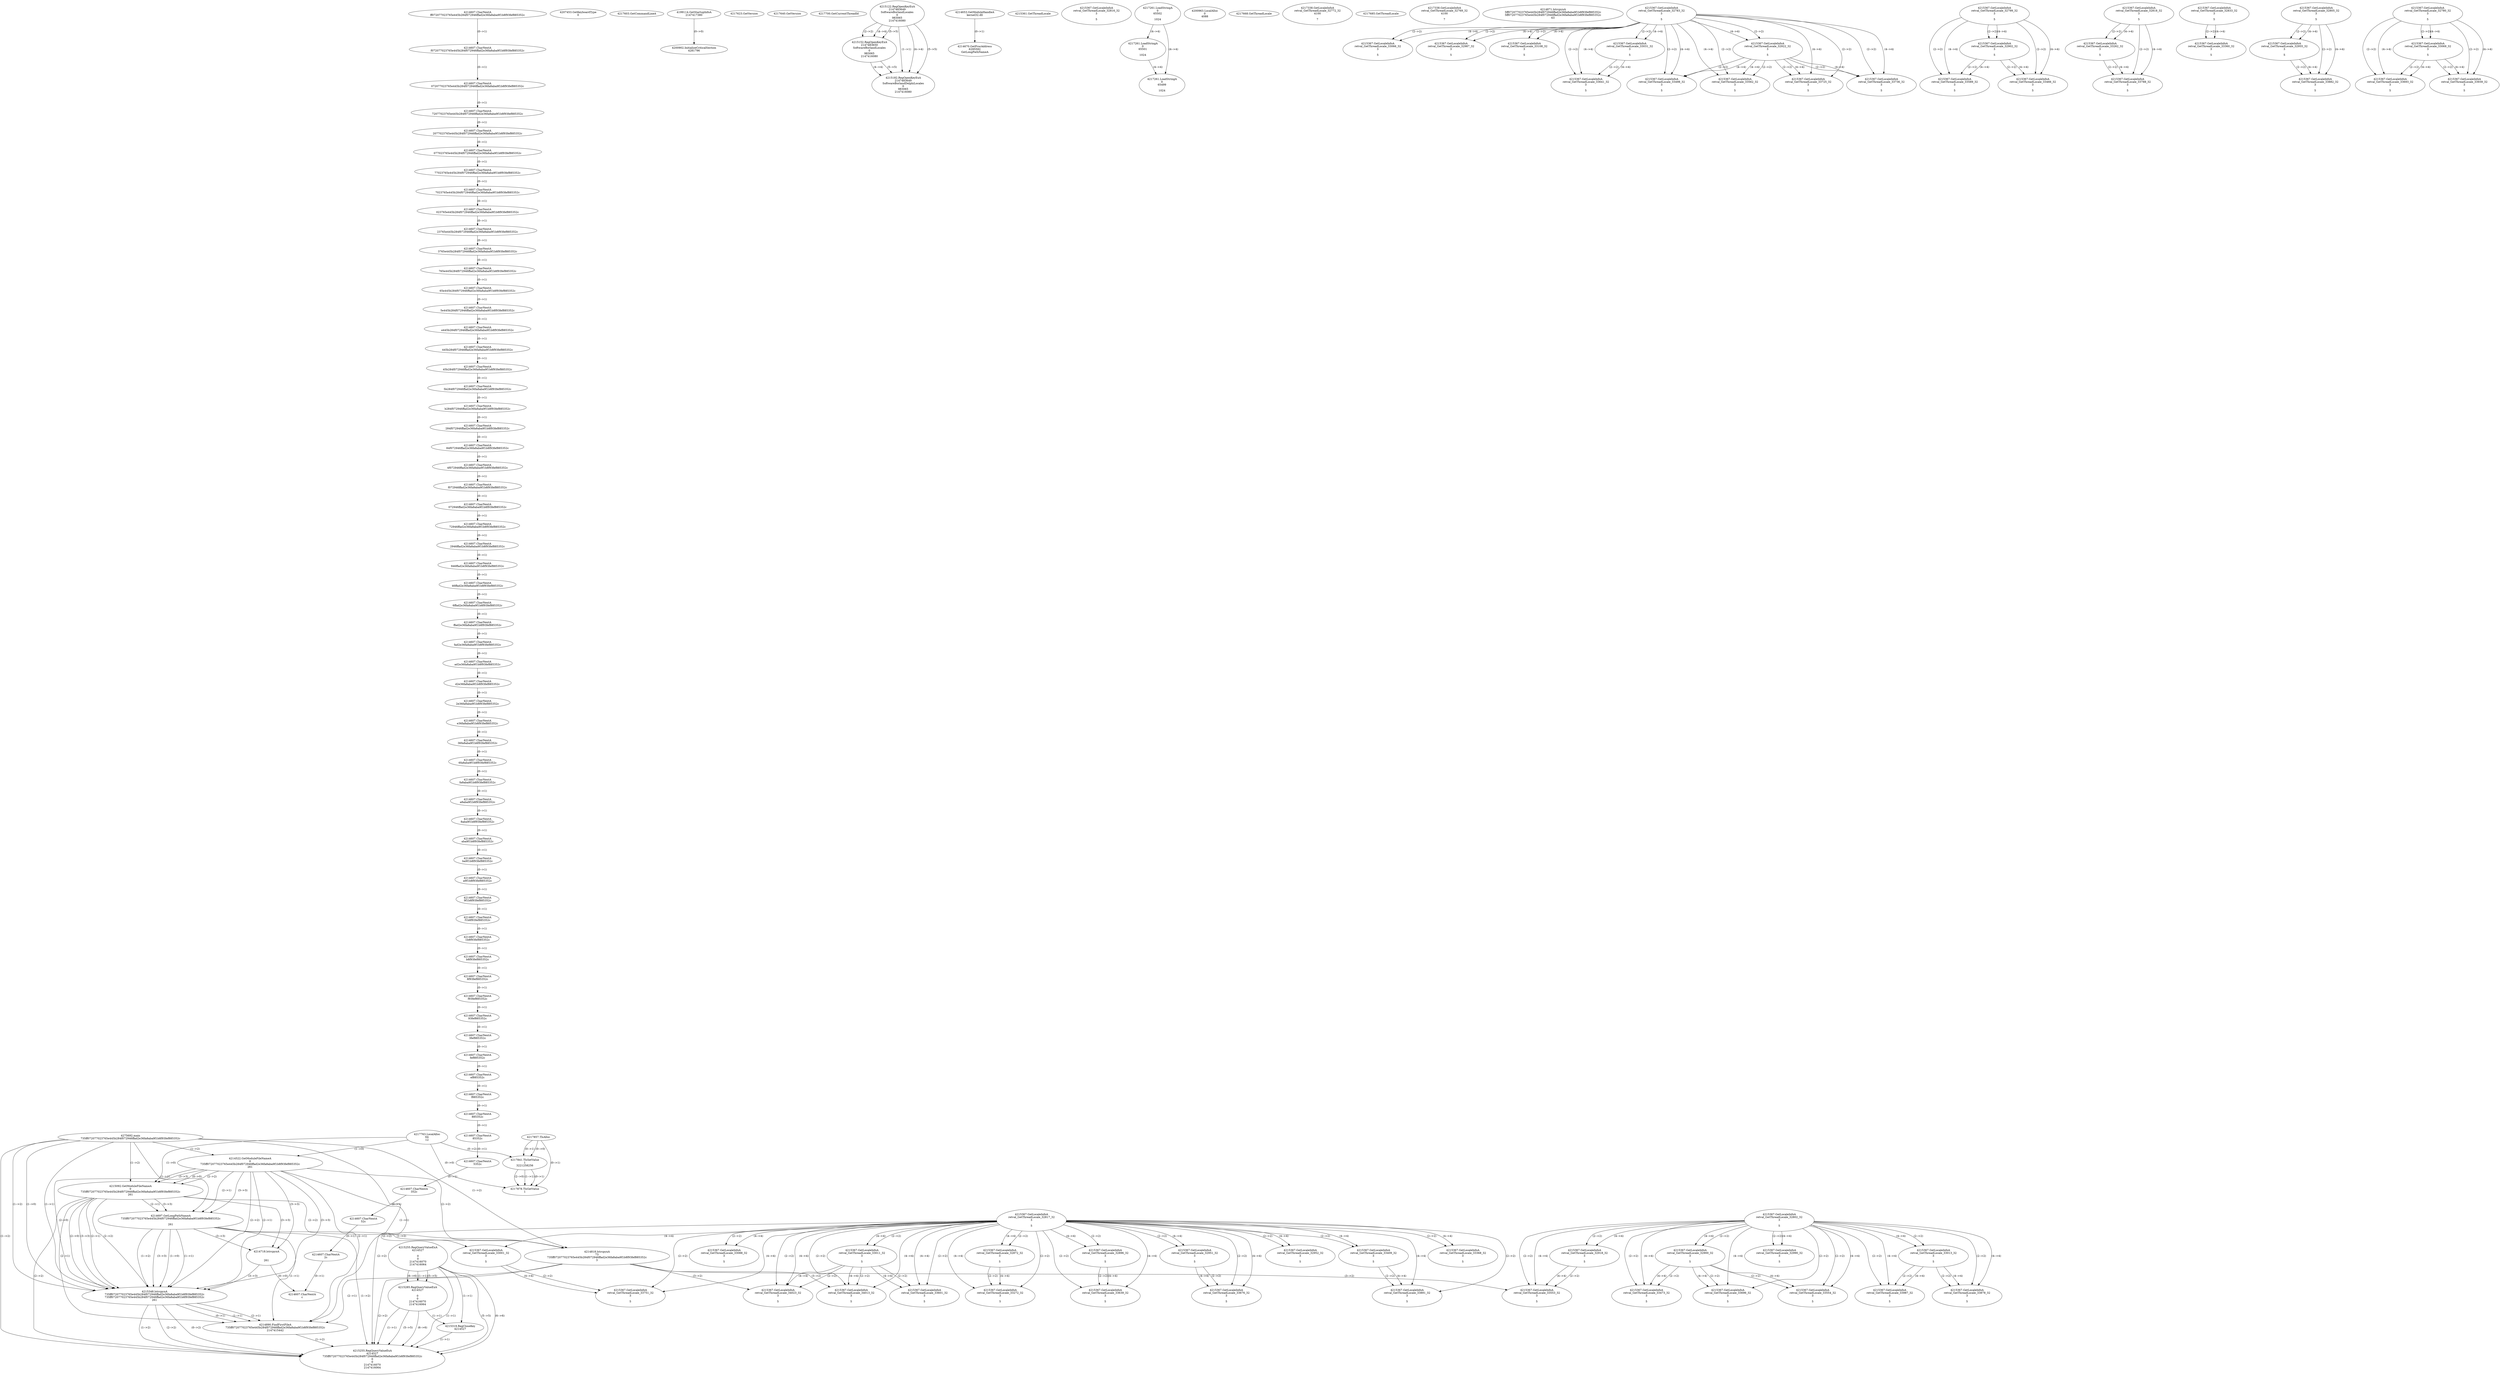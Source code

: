 // Global SCDG with merge call
digraph {
	0 [label="4275692.main
735ff072077023765e445b284f072946ffad2e36fa8aba9f1b8f93fef885352c"]
	1 [label="4217857.TlsAlloc
"]
	2 [label="4217763.LocalAlloc
64
12"]
	3 [label="4217841.TlsSetValue
1
3221258256"]
	1 -> 3 [label="(0-->1)"]
	2 -> 3 [label="(0-->2)"]
	1 -> 3 [label="(0-->0)"]
	4 [label="4217878.TlsGetValue
1"]
	1 -> 4 [label="(0-->1)"]
	3 -> 4 [label="(1-->1)"]
	3 -> 4 [label="(0-->1)"]
	2 -> 4 [label="(0-->0)"]
	3 -> 4 [label="(2-->0)"]
	5 [label="4207453.GetKeyboardType
0"]
	6 [label="4217603.GetCommandLineA
"]
	7 [label="4199114.GetStartupInfoA
2147417380"]
	8 [label="4217623.GetVersion
"]
	9 [label="4217640.GetVersion
"]
	10 [label="4217700.GetCurrentThreadId
"]
	11 [label="4214522.GetModuleFileNameA
0
735ff072077023765e445b284f072946ffad2e36fa8aba9f1b8f93fef885352c
261"]
	0 -> 11 [label="(1-->2)"]
	2 -> 11 [label="(1-->0)"]
	12 [label="4215092.GetModuleFileNameA
0
735ff072077023765e445b284f072946ffad2e36fa8aba9f1b8f93fef885352c
261"]
	0 -> 12 [label="(1-->2)"]
	11 -> 12 [label="(2-->2)"]
	11 -> 12 [label="(3-->3)"]
	2 -> 12 [label="(1-->0)"]
	11 -> 12 [label="(0-->0)"]
	13 [label="4215122.RegOpenKeyExA
2147483649
Software\Borland\Locales
0
983065
2147416080"]
	14 [label="4215152.RegOpenKeyExA
2147483650
Software\Borland\Locales
0
983065
2147416080"]
	13 -> 14 [label="(2-->2)"]
	13 -> 14 [label="(4-->4)"]
	13 -> 14 [label="(5-->5)"]
	15 [label="4214653.GetModuleHandleA
kernel32.dll"]
	16 [label="4214670.GetProcAddress
6295592
GetLongPathNameA"]
	15 -> 16 [label="(0-->1)"]
	17 [label="4214697.GetLongPathNameA
735ff072077023765e445b284f072946ffad2e36fa8aba9f1b8f93fef885352c

261"]
	0 -> 17 [label="(1-->1)"]
	11 -> 17 [label="(2-->1)"]
	12 -> 17 [label="(2-->1)"]
	11 -> 17 [label="(3-->3)"]
	12 -> 17 [label="(3-->3)"]
	18 [label="4214718.lstrcpynA


261"]
	11 -> 18 [label="(3-->3)"]
	12 -> 18 [label="(3-->3)"]
	17 -> 18 [label="(3-->3)"]
	19 [label="4215255.RegQueryValueExA
4214527

0
0
2147416070
2147416064"]
	20 [label="4215285.RegQueryValueExA
4214527

0
0
2147416070
2147416064"]
	19 -> 20 [label="(1-->1)"]
	19 -> 20 [label="(5-->5)"]
	19 -> 20 [label="(6-->6)"]
	21 [label="4215319.RegCloseKey
4214527"]
	19 -> 21 [label="(1-->1)"]
	20 -> 21 [label="(1-->1)"]
	22 [label="4215348.lstrcpynA
735ff072077023765e445b284f072946ffad2e36fa8aba9f1b8f93fef885352c
735ff072077023765e445b284f072946ffad2e36fa8aba9f1b8f93fef885352c
261"]
	0 -> 22 [label="(1-->1)"]
	11 -> 22 [label="(2-->1)"]
	12 -> 22 [label="(2-->1)"]
	17 -> 22 [label="(1-->1)"]
	0 -> 22 [label="(1-->2)"]
	11 -> 22 [label="(2-->2)"]
	12 -> 22 [label="(2-->2)"]
	17 -> 22 [label="(1-->2)"]
	11 -> 22 [label="(3-->3)"]
	12 -> 22 [label="(3-->3)"]
	17 -> 22 [label="(3-->3)"]
	18 -> 22 [label="(3-->3)"]
	0 -> 22 [label="(1-->0)"]
	11 -> 22 [label="(2-->0)"]
	12 -> 22 [label="(2-->0)"]
	17 -> 22 [label="(1-->0)"]
	23 [label="4215361.GetThreadLocale
"]
	24 [label="4215367.GetLocaleInfoA
retval_GetThreadLocale_32816_32
3

5"]
	25 [label="4217261.LoadStringA
0
65502

1024"]
	26 [label="4200902.InitializeCriticalSection
4281796"]
	7 -> 26 [label="(0-->0)"]
	27 [label="4200963.LocalAlloc
0
4088"]
	28 [label="4217668.GetThreadLocale
"]
	29 [label="4217338.GetLocaleInfoA
retval_GetThreadLocale_32772_32
4100

7"]
	30 [label="4214818.lstrcpynA
73
735ff072077023765e445b284f072946ffad2e36fa8aba9f1b8f93fef885352c
3"]
	0 -> 30 [label="(1-->2)"]
	11 -> 30 [label="(2-->2)"]
	12 -> 30 [label="(2-->2)"]
	17 -> 30 [label="(1-->2)"]
	31 [label="4214607.CharNextA
ff072077023765e445b284f072946ffad2e36fa8aba9f1b8f93fef885352c"]
	32 [label="4214607.CharNextA
f072077023765e445b284f072946ffad2e36fa8aba9f1b8f93fef885352c"]
	31 -> 32 [label="(0-->1)"]
	33 [label="4214607.CharNextA
072077023765e445b284f072946ffad2e36fa8aba9f1b8f93fef885352c"]
	32 -> 33 [label="(0-->1)"]
	34 [label="4214607.CharNextA
72077023765e445b284f072946ffad2e36fa8aba9f1b8f93fef885352c"]
	33 -> 34 [label="(0-->1)"]
	35 [label="4214607.CharNextA
2077023765e445b284f072946ffad2e36fa8aba9f1b8f93fef885352c"]
	34 -> 35 [label="(0-->1)"]
	36 [label="4214607.CharNextA
077023765e445b284f072946ffad2e36fa8aba9f1b8f93fef885352c"]
	35 -> 36 [label="(0-->1)"]
	37 [label="4214607.CharNextA
77023765e445b284f072946ffad2e36fa8aba9f1b8f93fef885352c"]
	36 -> 37 [label="(0-->1)"]
	38 [label="4214607.CharNextA
7023765e445b284f072946ffad2e36fa8aba9f1b8f93fef885352c"]
	37 -> 38 [label="(0-->1)"]
	39 [label="4214607.CharNextA
023765e445b284f072946ffad2e36fa8aba9f1b8f93fef885352c"]
	38 -> 39 [label="(0-->1)"]
	40 [label="4214607.CharNextA
23765e445b284f072946ffad2e36fa8aba9f1b8f93fef885352c"]
	39 -> 40 [label="(0-->1)"]
	41 [label="4214607.CharNextA
3765e445b284f072946ffad2e36fa8aba9f1b8f93fef885352c"]
	40 -> 41 [label="(0-->1)"]
	42 [label="4214607.CharNextA
765e445b284f072946ffad2e36fa8aba9f1b8f93fef885352c"]
	41 -> 42 [label="(0-->1)"]
	43 [label="4214607.CharNextA
65e445b284f072946ffad2e36fa8aba9f1b8f93fef885352c"]
	42 -> 43 [label="(0-->1)"]
	44 [label="4214607.CharNextA
5e445b284f072946ffad2e36fa8aba9f1b8f93fef885352c"]
	43 -> 44 [label="(0-->1)"]
	45 [label="4214607.CharNextA
e445b284f072946ffad2e36fa8aba9f1b8f93fef885352c"]
	44 -> 45 [label="(0-->1)"]
	46 [label="4214607.CharNextA
445b284f072946ffad2e36fa8aba9f1b8f93fef885352c"]
	45 -> 46 [label="(0-->1)"]
	47 [label="4214607.CharNextA
45b284f072946ffad2e36fa8aba9f1b8f93fef885352c"]
	46 -> 47 [label="(0-->1)"]
	48 [label="4214607.CharNextA
5b284f072946ffad2e36fa8aba9f1b8f93fef885352c"]
	47 -> 48 [label="(0-->1)"]
	49 [label="4214607.CharNextA
b284f072946ffad2e36fa8aba9f1b8f93fef885352c"]
	48 -> 49 [label="(0-->1)"]
	50 [label="4214607.CharNextA
284f072946ffad2e36fa8aba9f1b8f93fef885352c"]
	49 -> 50 [label="(0-->1)"]
	51 [label="4214607.CharNextA
84f072946ffad2e36fa8aba9f1b8f93fef885352c"]
	50 -> 51 [label="(0-->1)"]
	52 [label="4214607.CharNextA
4f072946ffad2e36fa8aba9f1b8f93fef885352c"]
	51 -> 52 [label="(0-->1)"]
	53 [label="4214607.CharNextA
f072946ffad2e36fa8aba9f1b8f93fef885352c"]
	52 -> 53 [label="(0-->1)"]
	54 [label="4214607.CharNextA
072946ffad2e36fa8aba9f1b8f93fef885352c"]
	53 -> 54 [label="(0-->1)"]
	55 [label="4214607.CharNextA
72946ffad2e36fa8aba9f1b8f93fef885352c"]
	54 -> 55 [label="(0-->1)"]
	56 [label="4214607.CharNextA
2946ffad2e36fa8aba9f1b8f93fef885352c"]
	55 -> 56 [label="(0-->1)"]
	57 [label="4214607.CharNextA
946ffad2e36fa8aba9f1b8f93fef885352c"]
	56 -> 57 [label="(0-->1)"]
	58 [label="4214607.CharNextA
46ffad2e36fa8aba9f1b8f93fef885352c"]
	57 -> 58 [label="(0-->1)"]
	59 [label="4214607.CharNextA
6ffad2e36fa8aba9f1b8f93fef885352c"]
	58 -> 59 [label="(0-->1)"]
	60 [label="4214607.CharNextA
ffad2e36fa8aba9f1b8f93fef885352c"]
	59 -> 60 [label="(0-->1)"]
	61 [label="4217685.GetThreadLocale
"]
	62 [label="4217338.GetLocaleInfoA
retval_GetThreadLocale_32769_32
4100

7"]
	63 [label="4215367.GetLocaleInfoA
retval_GetThreadLocale_32817_32
3

5"]
	64 [label="4215367.GetLocaleInfoA
retval_GetThreadLocale_33011_32
3

5"]
	63 -> 64 [label="(2-->2)"]
	63 -> 64 [label="(4-->4)"]
	65 [label="4217261.LoadStringA
0
65501

1024"]
	25 -> 65 [label="(4-->4)"]
	66 [label="4215182.RegOpenKeyExA
2147483649
Software\Borland\Delphi\Locales
0
983065
2147416080"]
	13 -> 66 [label="(1-->1)"]
	13 -> 66 [label="(4-->4)"]
	14 -> 66 [label="(4-->4)"]
	13 -> 66 [label="(5-->5)"]
	14 -> 66 [label="(5-->5)"]
	67 [label="4214607.CharNextA
fad2e36fa8aba9f1b8f93fef885352c"]
	60 -> 67 [label="(0-->1)"]
	68 [label="4214607.CharNextA
ad2e36fa8aba9f1b8f93fef885352c"]
	67 -> 68 [label="(0-->1)"]
	69 [label="4214607.CharNextA
d2e36fa8aba9f1b8f93fef885352c"]
	68 -> 69 [label="(0-->1)"]
	70 [label="4214607.CharNextA
2e36fa8aba9f1b8f93fef885352c"]
	69 -> 70 [label="(0-->1)"]
	71 [label="4214607.CharNextA
e36fa8aba9f1b8f93fef885352c"]
	70 -> 71 [label="(0-->1)"]
	72 [label="4214607.CharNextA
36fa8aba9f1b8f93fef885352c"]
	71 -> 72 [label="(0-->1)"]
	73 [label="4214607.CharNextA
6fa8aba9f1b8f93fef885352c"]
	72 -> 73 [label="(0-->1)"]
	74 [label="4214607.CharNextA
fa8aba9f1b8f93fef885352c"]
	73 -> 74 [label="(0-->1)"]
	75 [label="4214607.CharNextA
a8aba9f1b8f93fef885352c"]
	74 -> 75 [label="(0-->1)"]
	76 [label="4214607.CharNextA
8aba9f1b8f93fef885352c"]
	75 -> 76 [label="(0-->1)"]
	77 [label="4214607.CharNextA
aba9f1b8f93fef885352c"]
	76 -> 77 [label="(0-->1)"]
	78 [label="4214607.CharNextA
ba9f1b8f93fef885352c"]
	77 -> 78 [label="(0-->1)"]
	79 [label="4214607.CharNextA
a9f1b8f93fef885352c"]
	78 -> 79 [label="(0-->1)"]
	80 [label="4214607.CharNextA
9f1b8f93fef885352c"]
	79 -> 80 [label="(0-->1)"]
	81 [label="4214607.CharNextA
f1b8f93fef885352c"]
	80 -> 81 [label="(0-->1)"]
	82 [label="4214607.CharNextA
1b8f93fef885352c"]
	81 -> 82 [label="(0-->1)"]
	83 [label="4214607.CharNextA
b8f93fef885352c"]
	82 -> 83 [label="(0-->1)"]
	84 [label="4214607.CharNextA
8f93fef885352c"]
	83 -> 84 [label="(0-->1)"]
	85 [label="4214607.CharNextA
f93fef885352c"]
	84 -> 85 [label="(0-->1)"]
	86 [label="4214607.CharNextA
93fef885352c"]
	85 -> 86 [label="(0-->1)"]
	87 [label="4214607.CharNextA
3fef885352c"]
	86 -> 87 [label="(0-->1)"]
	88 [label="4214607.CharNextA
fef885352c"]
	87 -> 88 [label="(0-->1)"]
	89 [label="4214607.CharNextA
ef885352c"]
	88 -> 89 [label="(0-->1)"]
	90 [label="4214607.CharNextA
f885352c"]
	89 -> 90 [label="(0-->1)"]
	91 [label="4214607.CharNextA
885352c"]
	90 -> 91 [label="(0-->1)"]
	92 [label="4214607.CharNextA
85352c"]
	91 -> 92 [label="(0-->1)"]
	93 [label="4214607.CharNextA
5352c"]
	92 -> 93 [label="(0-->1)"]
	94 [label="4214607.CharNextA
352c"]
	93 -> 94 [label="(0-->1)"]
	95 [label="4214607.CharNextA
52c"]
	94 -> 95 [label="(0-->1)"]
	96 [label="4214607.CharNextA
2c"]
	95 -> 96 [label="(0-->1)"]
	97 [label="4214607.CharNextA
c"]
	96 -> 97 [label="(0-->1)"]
	18 -> 97 [label="(0-->0)"]
	98 [label="4214871.lstrcpynA
5ff072077023765e445b284f072946ffad2e36fa8aba9f1b8f93fef885352c
5ff072077023765e445b284f072946ffad2e36fa8aba9f1b8f93fef885352c
63"]
	99 [label="4214890.FindFirstFileA
735ff072077023765e445b284f072946ffad2e36fa8aba9f1b8f93fef885352c
2147415442"]
	0 -> 99 [label="(1-->1)"]
	11 -> 99 [label="(2-->1)"]
	12 -> 99 [label="(2-->1)"]
	17 -> 99 [label="(1-->1)"]
	22 -> 99 [label="(1-->1)"]
	22 -> 99 [label="(2-->1)"]
	22 -> 99 [label="(0-->1)"]
	30 -> 99 [label="(2-->1)"]
	100 [label="4215255.RegQueryValueExA
4214527
735ff072077023765e445b284f072946ffad2e36fa8aba9f1b8f93fef885352c
0
0
2147416070
2147416064"]
	19 -> 100 [label="(1-->1)"]
	20 -> 100 [label="(1-->1)"]
	21 -> 100 [label="(1-->1)"]
	0 -> 100 [label="(1-->2)"]
	11 -> 100 [label="(2-->2)"]
	12 -> 100 [label="(2-->2)"]
	17 -> 100 [label="(1-->2)"]
	22 -> 100 [label="(1-->2)"]
	22 -> 100 [label="(2-->2)"]
	22 -> 100 [label="(0-->2)"]
	30 -> 100 [label="(2-->2)"]
	99 -> 100 [label="(1-->2)"]
	19 -> 100 [label="(5-->5)"]
	20 -> 100 [label="(5-->5)"]
	19 -> 100 [label="(6-->6)"]
	20 -> 100 [label="(6-->6)"]
	101 [label="4215367.GetLocaleInfoA
retval_GetThreadLocale_34023_32
3

5"]
	30 -> 101 [label="(3-->2)"]
	63 -> 101 [label="(2-->2)"]
	64 -> 101 [label="(2-->2)"]
	63 -> 101 [label="(4-->4)"]
	64 -> 101 [label="(4-->4)"]
	102 [label="4217261.LoadStringA
0
65499

1024"]
	25 -> 102 [label="(4-->4)"]
	65 -> 102 [label="(4-->4)"]
	103 [label="4215367.GetLocaleInfoA
retval_GetThreadLocale_34013_32
3

5"]
	30 -> 103 [label="(3-->2)"]
	63 -> 103 [label="(2-->2)"]
	64 -> 103 [label="(2-->2)"]
	63 -> 103 [label="(4-->4)"]
	64 -> 103 [label="(4-->4)"]
	104 [label="4215367.GetLocaleInfoA
retval_GetThreadLocale_33001_32
3

5"]
	63 -> 104 [label="(2-->2)"]
	63 -> 104 [label="(4-->4)"]
	105 [label="4215367.GetLocaleInfoA
retval_GetThreadLocale_32872_32
3

5"]
	63 -> 105 [label="(2-->2)"]
	63 -> 105 [label="(4-->4)"]
	106 [label="4215367.GetLocaleInfoA
retval_GetThreadLocale_32783_32
3

5"]
	107 [label="4215367.GetLocaleInfoA
retval_GetThreadLocale_33066_32
3

5"]
	106 -> 107 [label="(2-->2)"]
	106 -> 107 [label="(4-->4)"]
	108 [label="4215367.GetLocaleInfoA
retval_GetThreadLocale_32987_32
3

5"]
	106 -> 108 [label="(2-->2)"]
	106 -> 108 [label="(4-->4)"]
	109 [label="4215367.GetLocaleInfoA
retval_GetThreadLocale_33272_32
3

5"]
	63 -> 109 [label="(2-->2)"]
	105 -> 109 [label="(2-->2)"]
	63 -> 109 [label="(4-->4)"]
	105 -> 109 [label="(4-->4)"]
	110 [label="4215367.GetLocaleInfoA
retval_GetThreadLocale_32802_32
3

5"]
	111 [label="4215367.GetLocaleInfoA
retval_GetThreadLocale_32990_32
3

5"]
	110 -> 111 [label="(2-->2)"]
	110 -> 111 [label="(4-->4)"]
	112 [label="4215367.GetLocaleInfoA
retval_GetThreadLocale_33108_32
3

5"]
	106 -> 112 [label="(2-->2)"]
	106 -> 112 [label="(4-->4)"]
	113 [label="4215367.GetLocaleInfoA
retval_GetThreadLocale_32900_32
3

5"]
	110 -> 113 [label="(2-->2)"]
	110 -> 113 [label="(4-->4)"]
	114 [label="4215367.GetLocaleInfoA
retval_GetThreadLocale_33473_32
3

5"]
	110 -> 114 [label="(2-->2)"]
	113 -> 114 [label="(2-->2)"]
	110 -> 114 [label="(4-->4)"]
	113 -> 114 [label="(4-->4)"]
	115 [label="4215367.GetLocaleInfoA
retval_GetThreadLocale_32918_32
3

5"]
	110 -> 115 [label="(2-->2)"]
	110 -> 115 [label="(4-->4)"]
	116 [label="4215367.GetLocaleInfoA
retval_GetThreadLocale_33553_32
3

5"]
	30 -> 116 [label="(3-->2)"]
	110 -> 116 [label="(2-->2)"]
	115 -> 116 [label="(2-->2)"]
	110 -> 116 [label="(4-->4)"]
	115 -> 116 [label="(4-->4)"]
	117 [label="4215367.GetLocaleInfoA
retval_GetThreadLocale_33554_32
3

5"]
	110 -> 117 [label="(2-->2)"]
	113 -> 117 [label="(2-->2)"]
	110 -> 117 [label="(4-->4)"]
	113 -> 117 [label="(4-->4)"]
	118 [label="4215367.GetLocaleInfoA
retval_GetThreadLocale_33031_32
3

5"]
	106 -> 118 [label="(2-->2)"]
	106 -> 118 [label="(4-->4)"]
	119 [label="4215367.GetLocaleInfoA
retval_GetThreadLocale_32922_32
3

5"]
	106 -> 119 [label="(2-->2)"]
	106 -> 119 [label="(4-->4)"]
	120 [label="4215367.GetLocaleInfoA
retval_GetThreadLocale_33498_32
3

5"]
	106 -> 120 [label="(2-->2)"]
	119 -> 120 [label="(2-->2)"]
	106 -> 120 [label="(4-->4)"]
	119 -> 120 [label="(4-->4)"]
	121 [label="4215367.GetLocaleInfoA
retval_GetThreadLocale_32896_32
3

5"]
	63 -> 121 [label="(2-->2)"]
	63 -> 121 [label="(4-->4)"]
	122 [label="4215367.GetLocaleInfoA
retval_GetThreadLocale_33639_32
3

5"]
	63 -> 122 [label="(2-->2)"]
	121 -> 122 [label="(2-->2)"]
	63 -> 122 [label="(4-->4)"]
	121 -> 122 [label="(4-->4)"]
	123 [label="4215367.GetLocaleInfoA
retval_GetThreadLocale_33562_32
3

5"]
	106 -> 123 [label="(2-->2)"]
	119 -> 123 [label="(2-->2)"]
	106 -> 123 [label="(4-->4)"]
	119 -> 123 [label="(4-->4)"]
	124 [label="4215367.GetLocaleInfoA
retval_GetThreadLocale_33601_32
3

5"]
	63 -> 124 [label="(2-->2)"]
	64 -> 124 [label="(2-->2)"]
	63 -> 124 [label="(4-->4)"]
	64 -> 124 [label="(4-->4)"]
	125 [label="4215367.GetLocaleInfoA
retval_GetThreadLocale_32799_32
3

5"]
	126 [label="4215367.GetLocaleInfoA
retval_GetThreadLocale_32902_32
3

5"]
	125 -> 126 [label="(2-->2)"]
	125 -> 126 [label="(4-->4)"]
	127 [label="4215367.GetLocaleInfoA
retval_GetThreadLocale_33589_32
3

5"]
	125 -> 127 [label="(2-->2)"]
	126 -> 127 [label="(2-->2)"]
	125 -> 127 [label="(4-->4)"]
	126 -> 127 [label="(4-->4)"]
	128 [label="4215367.GetLocaleInfoA
retval_GetThreadLocale_33696_32
3

5"]
	110 -> 128 [label="(2-->2)"]
	113 -> 128 [label="(2-->2)"]
	110 -> 128 [label="(4-->4)"]
	113 -> 128 [label="(4-->4)"]
	129 [label="4215367.GetLocaleInfoA
retval_GetThreadLocale_33641_32
3

5"]
	106 -> 129 [label="(2-->2)"]
	118 -> 129 [label="(2-->2)"]
	106 -> 129 [label="(4-->4)"]
	118 -> 129 [label="(4-->4)"]
	130 [label="4215367.GetLocaleInfoA
retval_GetThreadLocale_33725_32
3

5"]
	106 -> 130 [label="(2-->2)"]
	119 -> 130 [label="(2-->2)"]
	106 -> 130 [label="(4-->4)"]
	119 -> 130 [label="(4-->4)"]
	131 [label="4215367.GetLocaleInfoA
retval_GetThreadLocale_33466_32
3

5"]
	125 -> 131 [label="(2-->2)"]
	126 -> 131 [label="(2-->2)"]
	125 -> 131 [label="(4-->4)"]
	126 -> 131 [label="(4-->4)"]
	132 [label="4215367.GetLocaleInfoA
retval_GetThreadLocale_32951_32
3

5"]
	63 -> 132 [label="(2-->2)"]
	63 -> 132 [label="(4-->4)"]
	133 [label="4215367.GetLocaleInfoA
retval_GetThreadLocale_33676_32
3

5"]
	63 -> 133 [label="(2-->2)"]
	132 -> 133 [label="(2-->2)"]
	63 -> 133 [label="(4-->4)"]
	132 -> 133 [label="(4-->4)"]
	134 [label="4215367.GetLocaleInfoA
retval_GetThreadLocale_33736_32
3

5"]
	106 -> 134 [label="(2-->2)"]
	119 -> 134 [label="(2-->2)"]
	106 -> 134 [label="(4-->4)"]
	119 -> 134 [label="(4-->4)"]
	135 [label="4215367.GetLocaleInfoA
retval_GetThreadLocale_32818_32
3

5"]
	136 [label="4215367.GetLocaleInfoA
retval_GetThreadLocale_33262_32
3

5"]
	135 -> 136 [label="(2-->2)"]
	135 -> 136 [label="(4-->4)"]
	137 [label="4215367.GetLocaleInfoA
retval_GetThreadLocale_33788_32
3

5"]
	135 -> 137 [label="(2-->2)"]
	136 -> 137 [label="(2-->2)"]
	135 -> 137 [label="(4-->4)"]
	136 -> 137 [label="(4-->4)"]
	138 [label="4215367.GetLocaleInfoA
retval_GetThreadLocale_32833_32
3

5"]
	139 [label="4215367.GetLocaleInfoA
retval_GetThreadLocale_33360_32
3

5"]
	138 -> 139 [label="(2-->2)"]
	138 -> 139 [label="(4-->4)"]
	140 [label="4215367.GetLocaleInfoA
retval_GetThreadLocale_32952_32
3

5"]
	63 -> 140 [label="(2-->2)"]
	63 -> 140 [label="(4-->4)"]
	141 [label="4215367.GetLocaleInfoA
retval_GetThreadLocale_33751_32
3

5"]
	63 -> 141 [label="(2-->2)"]
	104 -> 141 [label="(2-->2)"]
	63 -> 141 [label="(4-->4)"]
	104 -> 141 [label="(4-->4)"]
	142 [label="4215367.GetLocaleInfoA
retval_GetThreadLocale_33013_32
3

5"]
	110 -> 142 [label="(2-->2)"]
	110 -> 142 [label="(4-->4)"]
	143 [label="4215367.GetLocaleInfoA
retval_GetThreadLocale_33878_32
3

5"]
	110 -> 143 [label="(2-->2)"]
	142 -> 143 [label="(2-->2)"]
	110 -> 143 [label="(4-->4)"]
	142 -> 143 [label="(4-->4)"]
	144 [label="4215367.GetLocaleInfoA
retval_GetThreadLocale_32805_32
3

5"]
	145 [label="4215367.GetLocaleInfoA
retval_GetThreadLocale_32955_32
3

5"]
	144 -> 145 [label="(2-->2)"]
	144 -> 145 [label="(4-->4)"]
	146 [label="4215367.GetLocaleInfoA
retval_GetThreadLocale_33882_32
3

5"]
	144 -> 146 [label="(2-->2)"]
	145 -> 146 [label="(2-->2)"]
	144 -> 146 [label="(4-->4)"]
	145 -> 146 [label="(4-->4)"]
	147 [label="4215367.GetLocaleInfoA
retval_GetThreadLocale_33368_32
3

5"]
	63 -> 147 [label="(2-->2)"]
	63 -> 147 [label="(4-->4)"]
	148 [label="4215367.GetLocaleInfoA
retval_GetThreadLocale_33409_32
3

5"]
	63 -> 148 [label="(2-->2)"]
	63 -> 148 [label="(4-->4)"]
	149 [label="4215367.GetLocaleInfoA
retval_GetThreadLocale_33891_32
3

5"]
	63 -> 149 [label="(2-->2)"]
	148 -> 149 [label="(2-->2)"]
	63 -> 149 [label="(4-->4)"]
	148 -> 149 [label="(4-->4)"]
	150 [label="4215367.GetLocaleInfoA
retval_GetThreadLocale_33088_32
3

5"]
	63 -> 150 [label="(2-->2)"]
	63 -> 150 [label="(4-->4)"]
	151 [label="4215367.GetLocaleInfoA
retval_GetThreadLocale_32780_32
3

5"]
	152 [label="4215367.GetLocaleInfoA
retval_GetThreadLocale_33069_32
3

5"]
	151 -> 152 [label="(2-->2)"]
	151 -> 152 [label="(4-->4)"]
	153 [label="4215367.GetLocaleInfoA
retval_GetThreadLocale_33693_32
3

5"]
	151 -> 153 [label="(2-->2)"]
	152 -> 153 [label="(2-->2)"]
	151 -> 153 [label="(4-->4)"]
	152 -> 153 [label="(4-->4)"]
	154 [label="4215367.GetLocaleInfoA
retval_GetThreadLocale_33939_32
3

5"]
	151 -> 154 [label="(2-->2)"]
	152 -> 154 [label="(2-->2)"]
	151 -> 154 [label="(4-->4)"]
	152 -> 154 [label="(4-->4)"]
	155 [label="4215367.GetLocaleInfoA
retval_GetThreadLocale_33987_32
3

5"]
	110 -> 155 [label="(2-->2)"]
	142 -> 155 [label="(2-->2)"]
	110 -> 155 [label="(4-->4)"]
	142 -> 155 [label="(4-->4)"]
}
